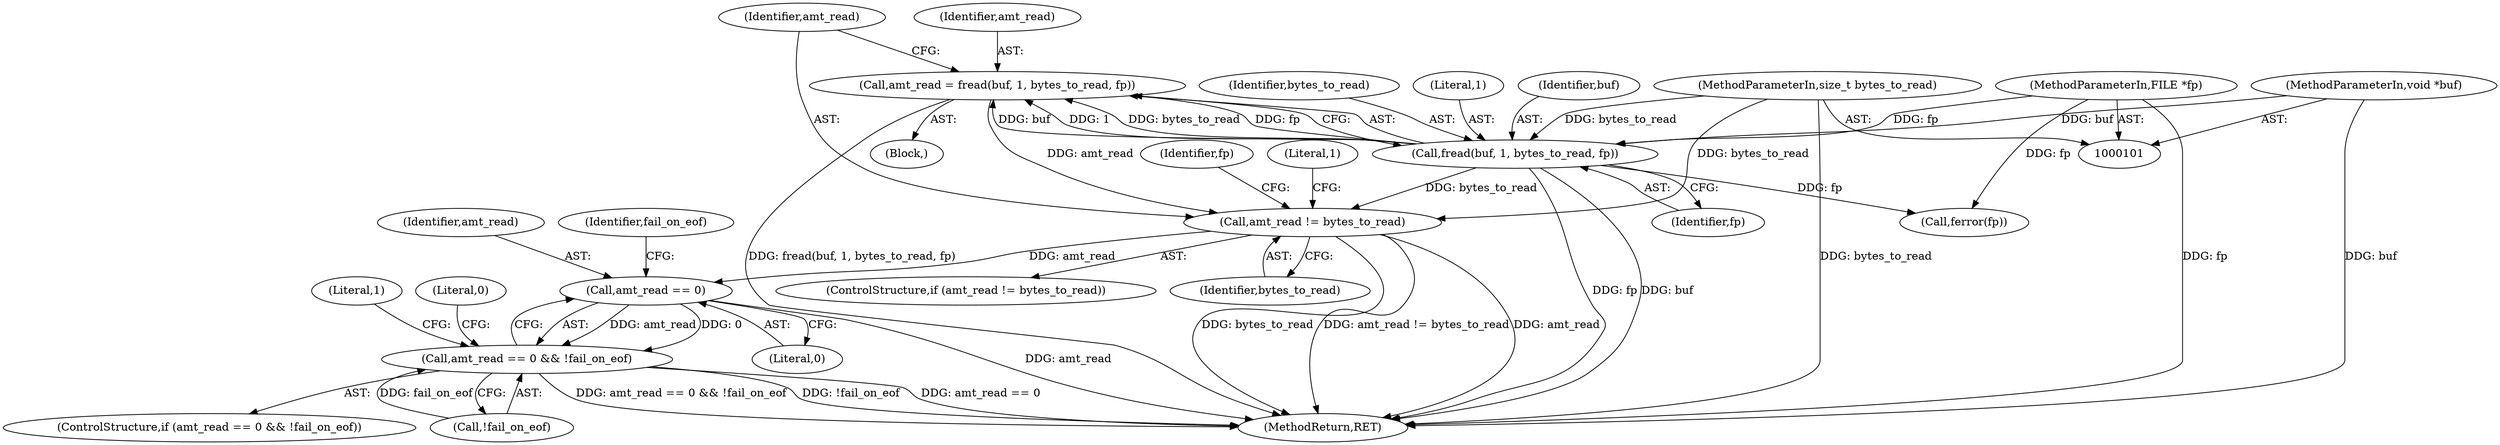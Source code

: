 digraph "0_libpcap_87d6bef033062f969e70fa40c43dfd945d5a20ab_0@API" {
"1000117" [label="(Call,amt_read != bytes_to_read)"];
"1000109" [label="(Call,amt_read = fread(buf, 1, bytes_to_read, fp))"];
"1000111" [label="(Call,fread(buf, 1, bytes_to_read, fp))"];
"1000103" [label="(MethodParameterIn,void *buf)"];
"1000104" [label="(MethodParameterIn,size_t bytes_to_read)"];
"1000102" [label="(MethodParameterIn,FILE *fp)"];
"1000134" [label="(Call,amt_read == 0)"];
"1000133" [label="(Call,amt_read == 0 && !fail_on_eof)"];
"1000116" [label="(ControlStructure,if (amt_read != bytes_to_read))"];
"1000109" [label="(Call,amt_read = fread(buf, 1, bytes_to_read, fp))"];
"1000111" [label="(Call,fread(buf, 1, bytes_to_read, fp))"];
"1000117" [label="(Call,amt_read != bytes_to_read)"];
"1000102" [label="(MethodParameterIn,FILE *fp)"];
"1000138" [label="(Identifier,fail_on_eof)"];
"1000145" [label="(Literal,1)"];
"1000114" [label="(Identifier,bytes_to_read)"];
"1000136" [label="(Literal,0)"];
"1000110" [label="(Identifier,amt_read)"];
"1000115" [label="(Identifier,fp)"];
"1000119" [label="(Identifier,bytes_to_read)"];
"1000133" [label="(Call,amt_read == 0 && !fail_on_eof)"];
"1000118" [label="(Identifier,amt_read)"];
"1000113" [label="(Literal,1)"];
"1000135" [label="(Identifier,amt_read)"];
"1000123" [label="(Identifier,fp)"];
"1000137" [label="(Call,!fail_on_eof)"];
"1000112" [label="(Identifier,buf)"];
"1000107" [label="(Block,)"];
"1000134" [label="(Call,amt_read == 0)"];
"1000122" [label="(Call,ferror(fp))"];
"1000103" [label="(MethodParameterIn,void *buf)"];
"1000143" [label="(Literal,1)"];
"1000146" [label="(MethodReturn,RET)"];
"1000104" [label="(MethodParameterIn,size_t bytes_to_read)"];
"1000132" [label="(ControlStructure,if (amt_read == 0 && !fail_on_eof))"];
"1000140" [label="(Literal,0)"];
"1000117" -> "1000116"  [label="AST: "];
"1000117" -> "1000119"  [label="CFG: "];
"1000118" -> "1000117"  [label="AST: "];
"1000119" -> "1000117"  [label="AST: "];
"1000123" -> "1000117"  [label="CFG: "];
"1000145" -> "1000117"  [label="CFG: "];
"1000117" -> "1000146"  [label="DDG: amt_read != bytes_to_read"];
"1000117" -> "1000146"  [label="DDG: amt_read"];
"1000117" -> "1000146"  [label="DDG: bytes_to_read"];
"1000109" -> "1000117"  [label="DDG: amt_read"];
"1000111" -> "1000117"  [label="DDG: bytes_to_read"];
"1000104" -> "1000117"  [label="DDG: bytes_to_read"];
"1000117" -> "1000134"  [label="DDG: amt_read"];
"1000109" -> "1000107"  [label="AST: "];
"1000109" -> "1000111"  [label="CFG: "];
"1000110" -> "1000109"  [label="AST: "];
"1000111" -> "1000109"  [label="AST: "];
"1000118" -> "1000109"  [label="CFG: "];
"1000109" -> "1000146"  [label="DDG: fread(buf, 1, bytes_to_read, fp)"];
"1000111" -> "1000109"  [label="DDG: buf"];
"1000111" -> "1000109"  [label="DDG: 1"];
"1000111" -> "1000109"  [label="DDG: bytes_to_read"];
"1000111" -> "1000109"  [label="DDG: fp"];
"1000111" -> "1000115"  [label="CFG: "];
"1000112" -> "1000111"  [label="AST: "];
"1000113" -> "1000111"  [label="AST: "];
"1000114" -> "1000111"  [label="AST: "];
"1000115" -> "1000111"  [label="AST: "];
"1000111" -> "1000146"  [label="DDG: fp"];
"1000111" -> "1000146"  [label="DDG: buf"];
"1000103" -> "1000111"  [label="DDG: buf"];
"1000104" -> "1000111"  [label="DDG: bytes_to_read"];
"1000102" -> "1000111"  [label="DDG: fp"];
"1000111" -> "1000122"  [label="DDG: fp"];
"1000103" -> "1000101"  [label="AST: "];
"1000103" -> "1000146"  [label="DDG: buf"];
"1000104" -> "1000101"  [label="AST: "];
"1000104" -> "1000146"  [label="DDG: bytes_to_read"];
"1000102" -> "1000101"  [label="AST: "];
"1000102" -> "1000146"  [label="DDG: fp"];
"1000102" -> "1000122"  [label="DDG: fp"];
"1000134" -> "1000133"  [label="AST: "];
"1000134" -> "1000136"  [label="CFG: "];
"1000135" -> "1000134"  [label="AST: "];
"1000136" -> "1000134"  [label="AST: "];
"1000138" -> "1000134"  [label="CFG: "];
"1000133" -> "1000134"  [label="CFG: "];
"1000134" -> "1000146"  [label="DDG: amt_read"];
"1000134" -> "1000133"  [label="DDG: amt_read"];
"1000134" -> "1000133"  [label="DDG: 0"];
"1000133" -> "1000132"  [label="AST: "];
"1000133" -> "1000137"  [label="CFG: "];
"1000137" -> "1000133"  [label="AST: "];
"1000140" -> "1000133"  [label="CFG: "];
"1000143" -> "1000133"  [label="CFG: "];
"1000133" -> "1000146"  [label="DDG: amt_read == 0"];
"1000133" -> "1000146"  [label="DDG: amt_read == 0 && !fail_on_eof"];
"1000133" -> "1000146"  [label="DDG: !fail_on_eof"];
"1000137" -> "1000133"  [label="DDG: fail_on_eof"];
}
